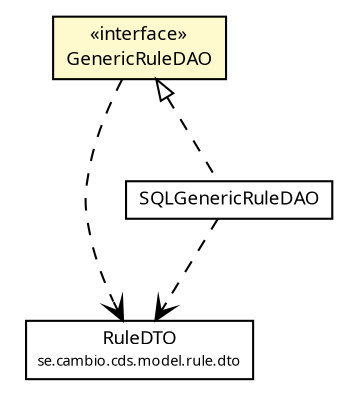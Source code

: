 #!/usr/local/bin/dot
#
# Class diagram 
# Generated by UMLGraph version R5_6 (http://www.umlgraph.org/)
#

digraph G {
	edge [fontname="Trebuchet MS",fontsize=10,labelfontname="Trebuchet MS",labelfontsize=10];
	node [fontname="Trebuchet MS",fontsize=10,shape=plaintext];
	nodesep=0.25;
	ranksep=0.5;
	// se.cambio.cds.model.rule.dto.RuleDTO
	c220129 [label=<<table title="se.cambio.cds.model.rule.dto.RuleDTO" border="0" cellborder="1" cellspacing="0" cellpadding="2" port="p" href="../dto/RuleDTO.html">
		<tr><td><table border="0" cellspacing="0" cellpadding="1">
<tr><td align="center" balign="center"><font face="Trebuchet MS"> RuleDTO </font></td></tr>
<tr><td align="center" balign="center"><font face="Trebuchet MS" point-size="7.0"> se.cambio.cds.model.rule.dto </font></td></tr>
		</table></td></tr>
		</table>>, URL="../dto/RuleDTO.html", fontname="Trebuchet MS", fontcolor="black", fontsize=9.0];
	// se.cambio.cds.model.rule.dao.SQLGenericRuleDAO
	c220220 [label=<<table title="se.cambio.cds.model.rule.dao.SQLGenericRuleDAO" border="0" cellborder="1" cellspacing="0" cellpadding="2" port="p" href="./SQLGenericRuleDAO.html">
		<tr><td><table border="0" cellspacing="0" cellpadding="1">
<tr><td align="center" balign="center"><font face="Trebuchet MS"> SQLGenericRuleDAO </font></td></tr>
		</table></td></tr>
		</table>>, URL="./SQLGenericRuleDAO.html", fontname="Trebuchet MS", fontcolor="black", fontsize=9.0];
	// se.cambio.cds.model.rule.dao.GenericRuleDAO
	c220222 [label=<<table title="se.cambio.cds.model.rule.dao.GenericRuleDAO" border="0" cellborder="1" cellspacing="0" cellpadding="2" port="p" bgcolor="lemonChiffon" href="./GenericRuleDAO.html">
		<tr><td><table border="0" cellspacing="0" cellpadding="1">
<tr><td align="center" balign="center"> &#171;interface&#187; </td></tr>
<tr><td align="center" balign="center"><font face="Trebuchet MS"> GenericRuleDAO </font></td></tr>
		</table></td></tr>
		</table>>, URL="./GenericRuleDAO.html", fontname="Trebuchet MS", fontcolor="black", fontsize=9.0];
	//se.cambio.cds.model.rule.dao.SQLGenericRuleDAO implements se.cambio.cds.model.rule.dao.GenericRuleDAO
	c220222:p -> c220220:p [dir=back,arrowtail=empty,style=dashed];
	// se.cambio.cds.model.rule.dao.SQLGenericRuleDAO DEPEND se.cambio.cds.model.rule.dto.RuleDTO
	c220220:p -> c220129:p [taillabel="", label="", headlabel="", fontname="Trebuchet MS", fontcolor="black", fontsize=10.0, color="black", arrowhead=open, style=dashed];
	// se.cambio.cds.model.rule.dao.GenericRuleDAO DEPEND se.cambio.cds.model.rule.dto.RuleDTO
	c220222:p -> c220129:p [taillabel="", label="", headlabel="", fontname="Trebuchet MS", fontcolor="black", fontsize=10.0, color="black", arrowhead=open, style=dashed];
}

